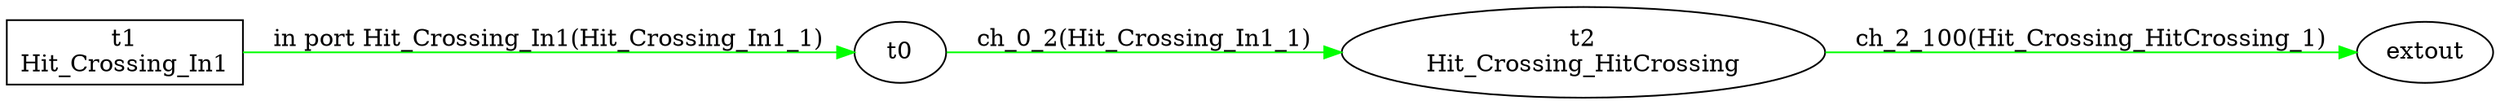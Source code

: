 digraph csp {
	graph [rankdir=LR];
	Hit_Crossing_HitCrossing	 [label="t2\nHit_Crossing_HitCrossing"];
	t0 -> Hit_Crossing_HitCrossing	 [color=green,
		label="ch_0_2(Hit_Crossing_In1_1)"];
	extout	 [label=extout];
	Hit_Crossing_In1	 [label="t1\nHit_Crossing_In1",
		shape=box];
	Hit_Crossing_In1 -> t0	 [color=green,
		label="in port Hit_Crossing_In1(Hit_Crossing_In1_1)"];
	Hit_Crossing_HitCrossing -> extout	 [color=green,
		label="ch_2_100(Hit_Crossing_HitCrossing_1)"];
}
